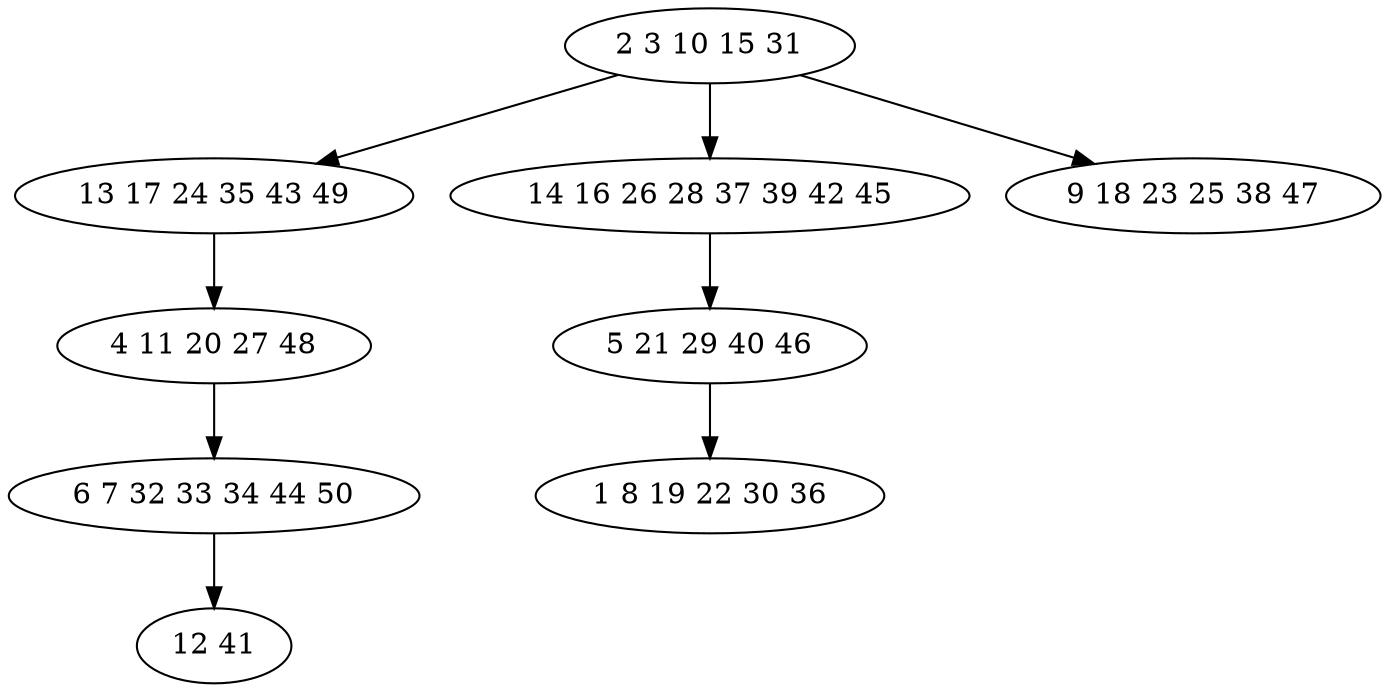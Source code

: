 digraph true_tree {
	"0" -> "1"
	"0" -> "2"
	"1" -> "3"
	"2" -> "4"
	"0" -> "5"
	"4" -> "6"
	"3" -> "7"
	"7" -> "8"
	"0" [label="2 3 10 15 31"];
	"1" [label="13 17 24 35 43 49"];
	"2" [label="14 16 26 28 37 39 42 45"];
	"3" [label="4 11 20 27 48"];
	"4" [label="5 21 29 40 46"];
	"5" [label="9 18 23 25 38 47"];
	"6" [label="1 8 19 22 30 36"];
	"7" [label="6 7 32 33 34 44 50"];
	"8" [label="12 41"];
}
